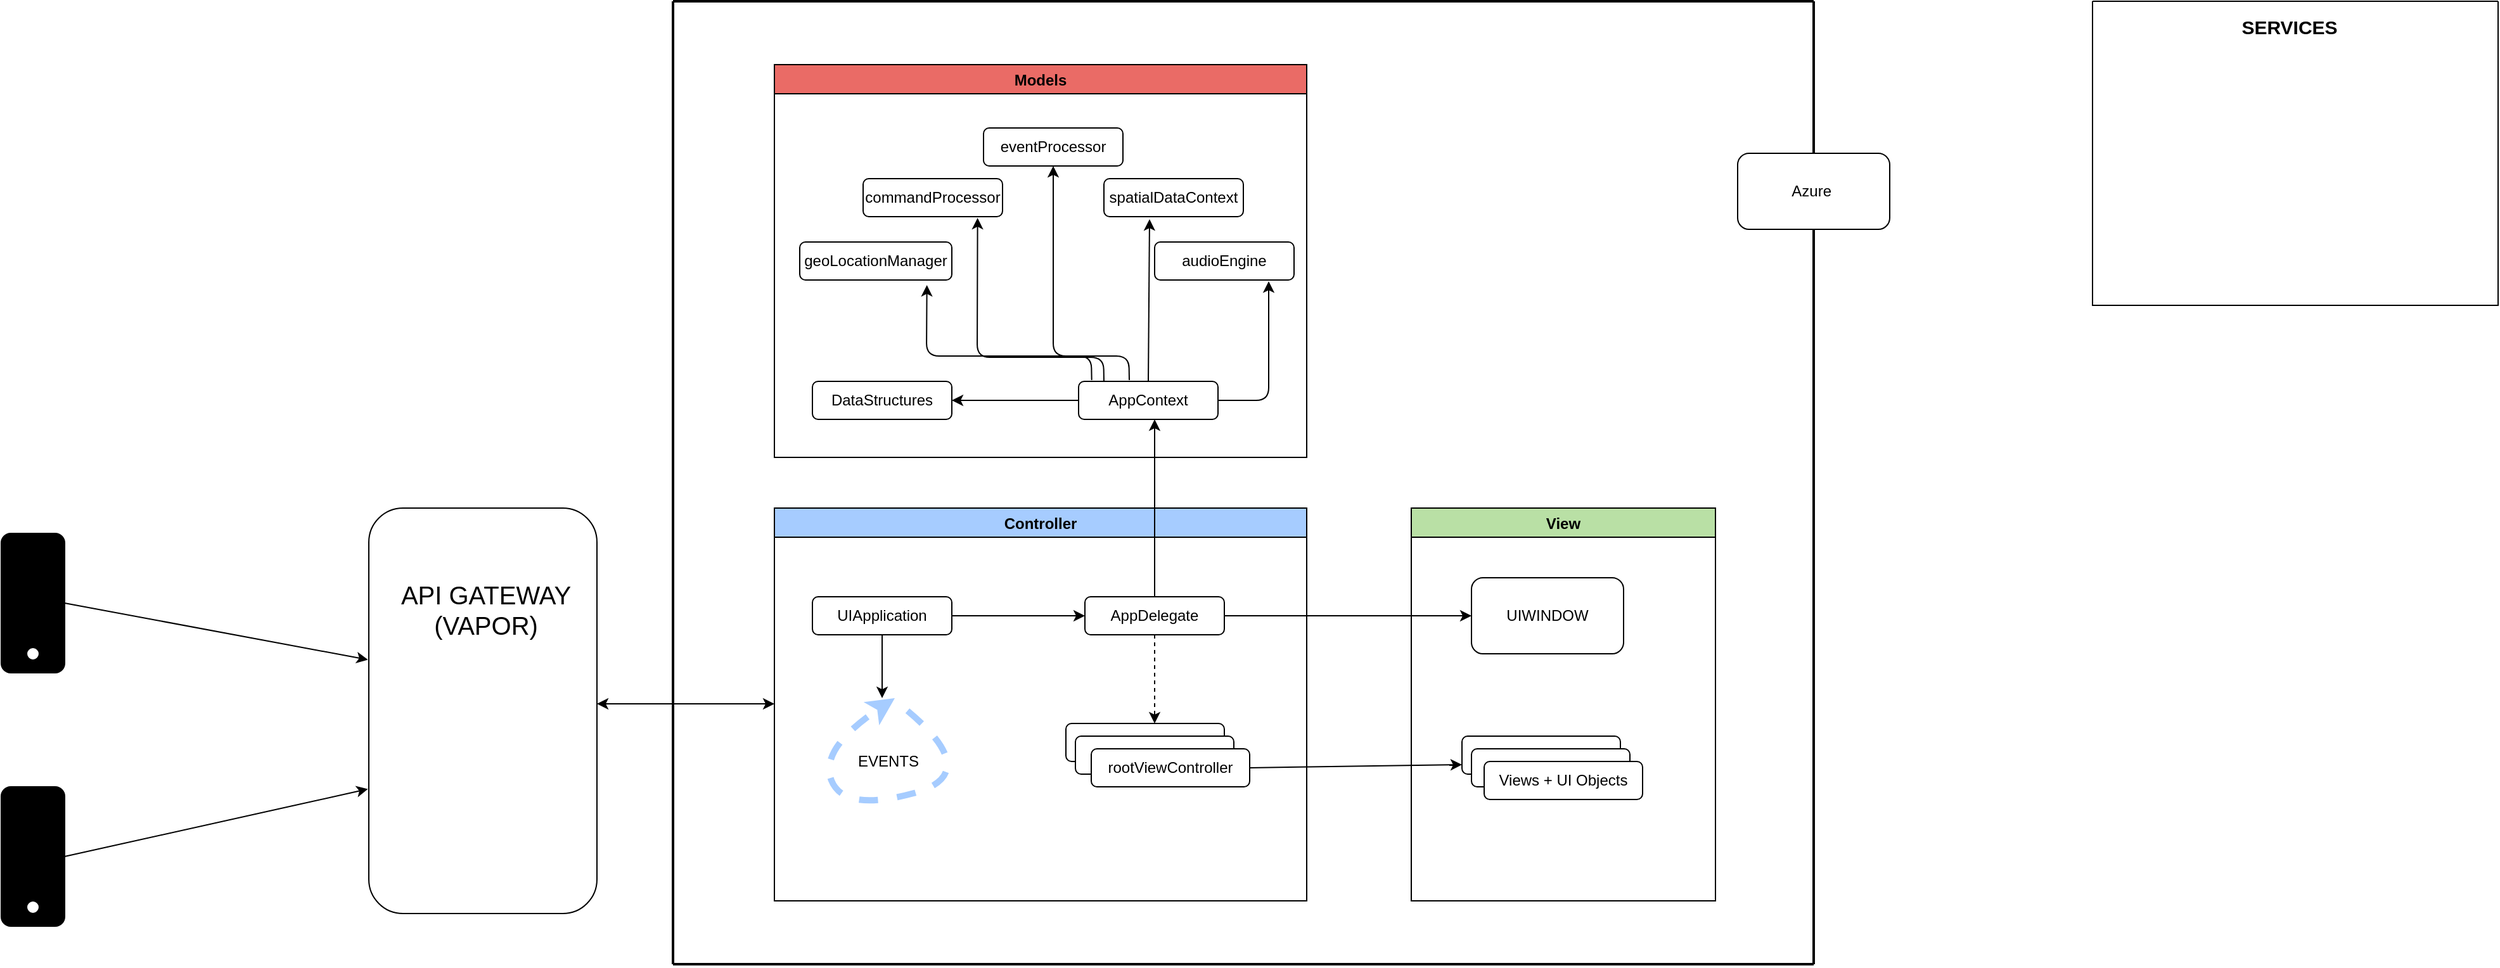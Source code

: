 <mxfile version="14.8.1" type="github">
  <diagram id="1-KV4tnupWiY3SJSiWC4" name="Page-1">
    <mxGraphModel dx="2916" dy="1127" grid="1" gridSize="10" guides="1" tooltips="1" connect="1" arrows="1" fold="1" page="1" pageScale="1" pageWidth="850" pageHeight="1100" math="0" shadow="0">
      <root>
        <mxCell id="0" />
        <mxCell id="1" parent="0" />
        <mxCell id="dxAkiEXVRY7bYtoIrQMq-1" value="Controller" style="swimlane;strokeColor=#000000;fillColor=#A6CCFF;" vertex="1" parent="1">
          <mxGeometry x="260" y="440" width="420" height="310" as="geometry" />
        </mxCell>
        <mxCell id="dxAkiEXVRY7bYtoIrQMq-2" value="AppDelegate" style="rounded=1;whiteSpace=wrap;html=1;" vertex="1" parent="dxAkiEXVRY7bYtoIrQMq-1">
          <mxGeometry x="245" y="70" width="110" height="30" as="geometry" />
        </mxCell>
        <mxCell id="dxAkiEXVRY7bYtoIrQMq-10" value="" style="rounded=1;whiteSpace=wrap;html=1;strokeColor=#000000;" vertex="1" parent="dxAkiEXVRY7bYtoIrQMq-1">
          <mxGeometry x="230" y="170" width="125" height="30" as="geometry" />
        </mxCell>
        <mxCell id="dxAkiEXVRY7bYtoIrQMq-12" value="" style="rounded=1;whiteSpace=wrap;html=1;strokeColor=#000000;" vertex="1" parent="dxAkiEXVRY7bYtoIrQMq-1">
          <mxGeometry x="237.5" y="180" width="125" height="30" as="geometry" />
        </mxCell>
        <mxCell id="dxAkiEXVRY7bYtoIrQMq-11" value="rootViewController" style="rounded=1;whiteSpace=wrap;html=1;strokeColor=#000000;" vertex="1" parent="dxAkiEXVRY7bYtoIrQMq-1">
          <mxGeometry x="250" y="190" width="125" height="30" as="geometry" />
        </mxCell>
        <mxCell id="dxAkiEXVRY7bYtoIrQMq-26" value="UIApplication" style="rounded=1;whiteSpace=wrap;html=1;" vertex="1" parent="dxAkiEXVRY7bYtoIrQMq-1">
          <mxGeometry x="30" y="70" width="110" height="30" as="geometry" />
        </mxCell>
        <mxCell id="dxAkiEXVRY7bYtoIrQMq-43" value="" style="endArrow=classic;html=1;exitX=0.5;exitY=1;exitDx=0;exitDy=0;dashed=1;" edge="1" parent="dxAkiEXVRY7bYtoIrQMq-1" source="dxAkiEXVRY7bYtoIrQMq-2">
          <mxGeometry width="50" height="50" relative="1" as="geometry">
            <mxPoint x="430" y="140" as="sourcePoint" />
            <mxPoint x="300" y="170" as="targetPoint" />
          </mxGeometry>
        </mxCell>
        <mxCell id="dxAkiEXVRY7bYtoIrQMq-45" value="" style="curved=1;endArrow=classic;html=1;dashed=1;strokeWidth=5;strokeColor=#A6CCFF;" edge="1" parent="dxAkiEXVRY7bYtoIrQMq-1">
          <mxGeometry width="50" height="50" relative="1" as="geometry">
            <mxPoint x="105" y="160" as="sourcePoint" />
            <mxPoint x="95" y="150" as="targetPoint" />
            <Array as="points">
              <mxPoint x="165" y="210" />
              <mxPoint x="55" y="240" />
              <mxPoint x="35" y="190" />
            </Array>
          </mxGeometry>
        </mxCell>
        <mxCell id="dxAkiEXVRY7bYtoIrQMq-46" value="EVENTS" style="text;html=1;strokeColor=none;fillColor=none;align=center;verticalAlign=middle;whiteSpace=wrap;rounded=0;" vertex="1" parent="dxAkiEXVRY7bYtoIrQMq-1">
          <mxGeometry x="70" y="190" width="40" height="20" as="geometry" />
        </mxCell>
        <mxCell id="dxAkiEXVRY7bYtoIrQMq-48" value="" style="endArrow=classic;html=1;strokeColor=#000000;strokeWidth=1;fillColor=#000000;entryX=0;entryY=0.5;entryDx=0;entryDy=0;exitX=1;exitY=0.5;exitDx=0;exitDy=0;" edge="1" parent="dxAkiEXVRY7bYtoIrQMq-1" source="dxAkiEXVRY7bYtoIrQMq-26" target="dxAkiEXVRY7bYtoIrQMq-2">
          <mxGeometry width="50" height="50" relative="1" as="geometry">
            <mxPoint x="160" y="110" as="sourcePoint" />
            <mxPoint x="95" y="160" as="targetPoint" />
          </mxGeometry>
        </mxCell>
        <mxCell id="dxAkiEXVRY7bYtoIrQMq-14" value="View" style="swimlane;strokeColor=#000000;fillColor=#B9E0A5;" vertex="1" parent="1">
          <mxGeometry x="762.5" y="440" width="240" height="310" as="geometry" />
        </mxCell>
        <mxCell id="dxAkiEXVRY7bYtoIrQMq-31" value="" style="rounded=1;whiteSpace=wrap;html=1;strokeColor=#000000;" vertex="1" parent="dxAkiEXVRY7bYtoIrQMq-14">
          <mxGeometry x="40" y="180" width="125" height="30" as="geometry" />
        </mxCell>
        <mxCell id="dxAkiEXVRY7bYtoIrQMq-41" value="UIWINDOW" style="rounded=1;whiteSpace=wrap;html=1;strokeColor=#000000;fillColor=#FFFFFF;" vertex="1" parent="dxAkiEXVRY7bYtoIrQMq-14">
          <mxGeometry x="47.5" y="55" width="120" height="60" as="geometry" />
        </mxCell>
        <mxCell id="dxAkiEXVRY7bYtoIrQMq-25" value="Models" style="swimlane;strokeColor=#000000;fillColor=#EA6B66;" vertex="1" parent="1">
          <mxGeometry x="260" y="90" width="420" height="310" as="geometry" />
        </mxCell>
        <mxCell id="dxAkiEXVRY7bYtoIrQMq-7" value="AppContext" style="rounded=1;whiteSpace=wrap;html=1;" vertex="1" parent="dxAkiEXVRY7bYtoIrQMq-25">
          <mxGeometry x="240" y="250" width="110" height="30" as="geometry" />
        </mxCell>
        <mxCell id="dxAkiEXVRY7bYtoIrQMq-6" value="geoLocationManager" style="rounded=1;whiteSpace=wrap;html=1;" vertex="1" parent="dxAkiEXVRY7bYtoIrQMq-25">
          <mxGeometry x="20" y="140" width="120" height="30" as="geometry" />
        </mxCell>
        <mxCell id="dxAkiEXVRY7bYtoIrQMq-5" value="spatialDataContext" style="rounded=1;whiteSpace=wrap;html=1;" vertex="1" parent="dxAkiEXVRY7bYtoIrQMq-25">
          <mxGeometry x="260" y="90" width="110" height="30" as="geometry" />
        </mxCell>
        <mxCell id="dxAkiEXVRY7bYtoIrQMq-3" value="commandProcessor" style="rounded=1;whiteSpace=wrap;html=1;" vertex="1" parent="dxAkiEXVRY7bYtoIrQMq-25">
          <mxGeometry x="70" y="90" width="110" height="30" as="geometry" />
        </mxCell>
        <mxCell id="dxAkiEXVRY7bYtoIrQMq-29" value="DataStructures" style="rounded=1;whiteSpace=wrap;html=1;" vertex="1" parent="dxAkiEXVRY7bYtoIrQMq-25">
          <mxGeometry x="30" y="250" width="110" height="30" as="geometry" />
        </mxCell>
        <mxCell id="dxAkiEXVRY7bYtoIrQMq-28" value="eventProcessor" style="rounded=1;whiteSpace=wrap;html=1;" vertex="1" parent="dxAkiEXVRY7bYtoIrQMq-25">
          <mxGeometry x="165" y="50" width="110" height="30" as="geometry" />
        </mxCell>
        <mxCell id="dxAkiEXVRY7bYtoIrQMq-30" value="" style="endArrow=classic;html=1;exitX=0;exitY=0.5;exitDx=0;exitDy=0;entryX=1;entryY=0.5;entryDx=0;entryDy=0;" edge="1" parent="dxAkiEXVRY7bYtoIrQMq-25" source="dxAkiEXVRY7bYtoIrQMq-7" target="dxAkiEXVRY7bYtoIrQMq-29">
          <mxGeometry width="50" height="50" relative="1" as="geometry">
            <mxPoint x="430" y="420" as="sourcePoint" />
            <mxPoint x="480" y="370" as="targetPoint" />
          </mxGeometry>
        </mxCell>
        <mxCell id="dxAkiEXVRY7bYtoIrQMq-37" value="audioEngine" style="rounded=1;whiteSpace=wrap;html=1;" vertex="1" parent="dxAkiEXVRY7bYtoIrQMq-25">
          <mxGeometry x="300" y="140" width="110" height="30" as="geometry" />
        </mxCell>
        <mxCell id="dxAkiEXVRY7bYtoIrQMq-74" value="" style="endArrow=classic;html=1;strokeColor=#000000;strokeWidth=1;fillColor=#000000;exitX=1;exitY=0.5;exitDx=0;exitDy=0;" edge="1" parent="dxAkiEXVRY7bYtoIrQMq-25" source="dxAkiEXVRY7bYtoIrQMq-7">
          <mxGeometry width="50" height="50" relative="1" as="geometry">
            <mxPoint x="340" y="250" as="sourcePoint" />
            <mxPoint x="390" y="171" as="targetPoint" />
            <Array as="points">
              <mxPoint x="390" y="265" />
            </Array>
          </mxGeometry>
        </mxCell>
        <mxCell id="dxAkiEXVRY7bYtoIrQMq-75" value="" style="endArrow=classic;html=1;strokeColor=#000000;strokeWidth=1;fillColor=#000000;exitX=0.5;exitY=0;exitDx=0;exitDy=0;" edge="1" parent="dxAkiEXVRY7bYtoIrQMq-25" source="dxAkiEXVRY7bYtoIrQMq-7">
          <mxGeometry width="50" height="50" relative="1" as="geometry">
            <mxPoint x="220" y="460" as="sourcePoint" />
            <mxPoint x="296" y="122" as="targetPoint" />
          </mxGeometry>
        </mxCell>
        <mxCell id="dxAkiEXVRY7bYtoIrQMq-76" value="" style="endArrow=classic;html=1;strokeColor=#000000;strokeWidth=1;fillColor=#000000;exitX=0.094;exitY=-0.033;exitDx=0;exitDy=0;exitPerimeter=0;entryX=0.836;entryY=1.133;entryDx=0;entryDy=0;entryPerimeter=0;" edge="1" parent="dxAkiEXVRY7bYtoIrQMq-25" source="dxAkiEXVRY7bYtoIrQMq-7" target="dxAkiEXVRY7bYtoIrQMq-6">
          <mxGeometry width="50" height="50" relative="1" as="geometry">
            <mxPoint x="220" y="460" as="sourcePoint" />
            <mxPoint x="250" y="190" as="targetPoint" />
            <Array as="points">
              <mxPoint x="250" y="230" />
              <mxPoint x="120" y="230" />
            </Array>
          </mxGeometry>
        </mxCell>
        <mxCell id="dxAkiEXVRY7bYtoIrQMq-77" value="" style="endArrow=classic;html=1;strokeColor=#000000;strokeWidth=1;fillColor=#000000;exitX=0.094;exitY=-0.033;exitDx=0;exitDy=0;exitPerimeter=0;entryX=0.821;entryY=1.033;entryDx=0;entryDy=0;entryPerimeter=0;" edge="1" parent="dxAkiEXVRY7bYtoIrQMq-25" target="dxAkiEXVRY7bYtoIrQMq-3">
          <mxGeometry width="50" height="50" relative="1" as="geometry">
            <mxPoint x="260.0" y="250" as="sourcePoint" />
            <mxPoint x="129.98" y="174.98" as="targetPoint" />
            <Array as="points">
              <mxPoint x="259.66" y="230.99" />
              <mxPoint x="160" y="231" />
            </Array>
          </mxGeometry>
        </mxCell>
        <mxCell id="dxAkiEXVRY7bYtoIrQMq-9" value="" style="endArrow=classic;html=1;exitX=0.5;exitY=0;exitDx=0;exitDy=0;" edge="1" parent="1" source="dxAkiEXVRY7bYtoIrQMq-2">
          <mxGeometry width="50" height="50" relative="1" as="geometry">
            <mxPoint x="527" y="500" as="sourcePoint" />
            <mxPoint x="560" y="370" as="targetPoint" />
          </mxGeometry>
        </mxCell>
        <mxCell id="dxAkiEXVRY7bYtoIrQMq-32" value="" style="rounded=1;whiteSpace=wrap;html=1;strokeColor=#000000;" vertex="1" parent="1">
          <mxGeometry x="810" y="630" width="125" height="30" as="geometry" />
        </mxCell>
        <mxCell id="dxAkiEXVRY7bYtoIrQMq-33" value="Views + UI Objects" style="rounded=1;whiteSpace=wrap;html=1;strokeColor=#000000;" vertex="1" parent="1">
          <mxGeometry x="820" y="640" width="125" height="30" as="geometry" />
        </mxCell>
        <mxCell id="dxAkiEXVRY7bYtoIrQMq-35" value="" style="endArrow=classic;html=1;exitX=1;exitY=0.5;exitDx=0;exitDy=0;entryX=0;entryY=0.75;entryDx=0;entryDy=0;" edge="1" parent="1" source="dxAkiEXVRY7bYtoIrQMq-11" target="dxAkiEXVRY7bYtoIrQMq-31">
          <mxGeometry width="50" height="50" relative="1" as="geometry">
            <mxPoint x="690" y="450" as="sourcePoint" />
            <mxPoint x="740" y="400" as="targetPoint" />
          </mxGeometry>
        </mxCell>
        <mxCell id="dxAkiEXVRY7bYtoIrQMq-42" value="" style="endArrow=classic;html=1;exitX=1;exitY=0.5;exitDx=0;exitDy=0;entryX=0;entryY=0.5;entryDx=0;entryDy=0;" edge="1" parent="1" source="dxAkiEXVRY7bYtoIrQMq-2" target="dxAkiEXVRY7bYtoIrQMq-41">
          <mxGeometry width="50" height="50" relative="1" as="geometry">
            <mxPoint x="690" y="580" as="sourcePoint" />
            <mxPoint x="740" y="530" as="targetPoint" />
          </mxGeometry>
        </mxCell>
        <mxCell id="dxAkiEXVRY7bYtoIrQMq-47" value="" style="endArrow=classic;html=1;strokeColor=#000000;strokeWidth=1;exitX=0.5;exitY=1;exitDx=0;exitDy=0;fillColor=#000000;" edge="1" parent="1" source="dxAkiEXVRY7bYtoIrQMq-26">
          <mxGeometry width="50" height="50" relative="1" as="geometry">
            <mxPoint x="520" y="420" as="sourcePoint" />
            <mxPoint x="345" y="590" as="targetPoint" />
          </mxGeometry>
        </mxCell>
        <mxCell id="dxAkiEXVRY7bYtoIrQMq-49" value="&lt;font style=&quot;font-size: 20px&quot;&gt;&lt;br&gt;&lt;/font&gt;" style="rounded=1;whiteSpace=wrap;html=1;strokeColor=#000000;fillColor=#FFFFFF;" vertex="1" parent="1">
          <mxGeometry x="-60" y="440" width="180" height="320" as="geometry" />
        </mxCell>
        <mxCell id="dxAkiEXVRY7bYtoIrQMq-60" value="" style="rounded=1;whiteSpace=wrap;html=1;strokeColor=#000000;fillColor=#000000;" vertex="1" parent="1">
          <mxGeometry x="-350" y="660" width="50" height="110" as="geometry" />
        </mxCell>
        <mxCell id="dxAkiEXVRY7bYtoIrQMq-61" value="" style="ellipse;whiteSpace=wrap;html=1;strokeColor=#000000;fillColor=#FFFFFF;" vertex="1" parent="1">
          <mxGeometry x="-330" y="750" width="10" height="10" as="geometry" />
        </mxCell>
        <mxCell id="dxAkiEXVRY7bYtoIrQMq-62" value="" style="endArrow=classic;html=1;strokeColor=#000000;strokeWidth=1;fillColor=#000000;exitX=1;exitY=0.5;exitDx=0;exitDy=0;entryX=-0.004;entryY=0.693;entryDx=0;entryDy=0;entryPerimeter=0;" edge="1" parent="1" source="dxAkiEXVRY7bYtoIrQMq-60" target="dxAkiEXVRY7bYtoIrQMq-49">
          <mxGeometry width="50" height="50" relative="1" as="geometry">
            <mxPoint x="480" y="400" as="sourcePoint" />
            <mxPoint x="530" y="350" as="targetPoint" />
          </mxGeometry>
        </mxCell>
        <mxCell id="dxAkiEXVRY7bYtoIrQMq-64" value="" style="rounded=1;whiteSpace=wrap;html=1;strokeColor=#000000;fillColor=#000000;" vertex="1" parent="1">
          <mxGeometry x="-350" y="460" width="50" height="110" as="geometry" />
        </mxCell>
        <mxCell id="dxAkiEXVRY7bYtoIrQMq-67" value="" style="ellipse;whiteSpace=wrap;html=1;strokeColor=#000000;fillColor=#FFFFFF;" vertex="1" parent="1">
          <mxGeometry x="-330" y="550" width="10" height="10" as="geometry" />
        </mxCell>
        <mxCell id="dxAkiEXVRY7bYtoIrQMq-70" value="" style="endArrow=classic;html=1;strokeColor=#000000;strokeWidth=1;fillColor=#000000;exitX=1;exitY=0.5;exitDx=0;exitDy=0;entryX=-0.004;entryY=0.374;entryDx=0;entryDy=0;entryPerimeter=0;" edge="1" parent="1" source="dxAkiEXVRY7bYtoIrQMq-64" target="dxAkiEXVRY7bYtoIrQMq-49">
          <mxGeometry width="50" height="50" relative="1" as="geometry">
            <mxPoint x="-290" y="725" as="sourcePoint" />
            <mxPoint x="-70" y="560" as="targetPoint" />
          </mxGeometry>
        </mxCell>
        <mxCell id="dxAkiEXVRY7bYtoIrQMq-72" value="&lt;font style=&quot;font-size: 20px&quot;&gt;API GATEWAY&lt;br&gt;(VAPOR)&lt;br&gt;&lt;/font&gt;" style="text;html=1;strokeColor=none;fillColor=none;align=center;verticalAlign=middle;whiteSpace=wrap;rounded=0;rotation=0;" vertex="1" parent="1">
          <mxGeometry x="-55" y="460" width="175" height="120" as="geometry" />
        </mxCell>
        <mxCell id="dxAkiEXVRY7bYtoIrQMq-73" value="" style="endArrow=classic;startArrow=classic;html=1;strokeColor=#000000;strokeWidth=1;fillColor=#000000;" edge="1" parent="1">
          <mxGeometry width="50" height="50" relative="1" as="geometry">
            <mxPoint x="120" y="594.5" as="sourcePoint" />
            <mxPoint x="260" y="594.5" as="targetPoint" />
          </mxGeometry>
        </mxCell>
        <mxCell id="dxAkiEXVRY7bYtoIrQMq-79" value="" style="endArrow=classic;html=1;strokeColor=#000000;strokeWidth=1;fillColor=#000000;exitX=0.094;exitY=-0.033;exitDx=0;exitDy=0;exitPerimeter=0;entryX=0.5;entryY=1;entryDx=0;entryDy=0;" edge="1" parent="1" target="dxAkiEXVRY7bYtoIrQMq-28">
          <mxGeometry width="50" height="50" relative="1" as="geometry">
            <mxPoint x="540" y="339.01" as="sourcePoint" />
            <mxPoint x="440.31" y="210" as="targetPoint" />
            <Array as="points">
              <mxPoint x="539.66" y="320" />
              <mxPoint x="480" y="320" />
            </Array>
          </mxGeometry>
        </mxCell>
        <mxCell id="dxAkiEXVRY7bYtoIrQMq-82" value="" style="endArrow=none;html=1;strokeWidth=2;fillColor=#000000;" edge="1" parent="1">
          <mxGeometry width="50" height="50" relative="1" as="geometry">
            <mxPoint x="180" y="800" as="sourcePoint" />
            <mxPoint x="180" y="40" as="targetPoint" />
          </mxGeometry>
        </mxCell>
        <mxCell id="dxAkiEXVRY7bYtoIrQMq-83" value="" style="endArrow=none;html=1;strokeWidth=2;fillColor=#000000;" edge="1" parent="1">
          <mxGeometry width="50" height="50" relative="1" as="geometry">
            <mxPoint x="1080" y="800" as="sourcePoint" />
            <mxPoint x="180" y="800" as="targetPoint" />
          </mxGeometry>
        </mxCell>
        <mxCell id="dxAkiEXVRY7bYtoIrQMq-84" value="" style="endArrow=none;html=1;strokeWidth=2;fillColor=#000000;startArrow=none;" edge="1" parent="1">
          <mxGeometry width="50" height="50" relative="1" as="geometry">
            <mxPoint x="1080" y="240" as="sourcePoint" />
            <mxPoint x="1080" y="40" as="targetPoint" />
          </mxGeometry>
        </mxCell>
        <mxCell id="dxAkiEXVRY7bYtoIrQMq-85" value="" style="endArrow=none;html=1;strokeWidth=2;fillColor=#000000;" edge="1" parent="1">
          <mxGeometry width="50" height="50" relative="1" as="geometry">
            <mxPoint x="1080" y="40" as="sourcePoint" />
            <mxPoint x="180" y="40" as="targetPoint" />
          </mxGeometry>
        </mxCell>
        <mxCell id="dxAkiEXVRY7bYtoIrQMq-90" value="" style="endArrow=none;html=1;strokeWidth=2;fillColor=#000000;" edge="1" parent="1">
          <mxGeometry width="50" height="50" relative="1" as="geometry">
            <mxPoint x="1080" y="800" as="sourcePoint" />
            <mxPoint x="1080" y="240" as="targetPoint" />
          </mxGeometry>
        </mxCell>
        <mxCell id="dxAkiEXVRY7bYtoIrQMq-92" value="" style="swimlane;startSize=0;strokeColor=#000000;fillColor=#FFFFFF;" vertex="1" parent="1">
          <mxGeometry x="1300" y="40" width="320" height="240" as="geometry" />
        </mxCell>
        <mxCell id="dxAkiEXVRY7bYtoIrQMq-93" value="&lt;b&gt;&lt;font style=&quot;font-size: 15px&quot;&gt;SERVICES&lt;/font&gt;&lt;/b&gt;" style="text;html=1;align=center;verticalAlign=middle;resizable=0;points=[];autosize=1;strokeColor=none;" vertex="1" parent="dxAkiEXVRY7bYtoIrQMq-92">
          <mxGeometry x="110" y="10" width="90" height="20" as="geometry" />
        </mxCell>
        <mxCell id="dxAkiEXVRY7bYtoIrQMq-94" value="Azure&amp;nbsp;" style="rounded=1;whiteSpace=wrap;html=1;strokeColor=#000000;fillColor=#FFFFFF;" vertex="1" parent="1">
          <mxGeometry x="1020" y="160" width="120" height="60" as="geometry" />
        </mxCell>
      </root>
    </mxGraphModel>
  </diagram>
</mxfile>
